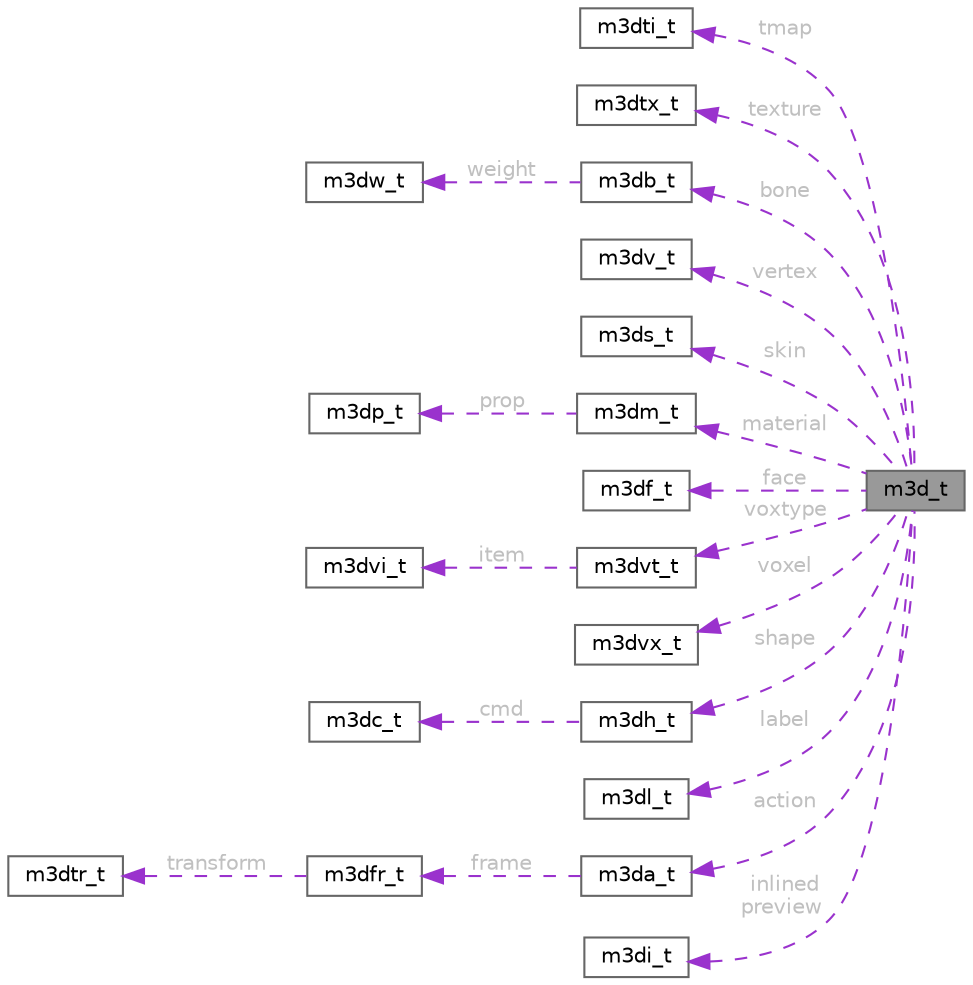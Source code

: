 digraph "m3d_t"
{
 // LATEX_PDF_SIZE
  bgcolor="transparent";
  edge [fontname=Helvetica,fontsize=10,labelfontname=Helvetica,labelfontsize=10];
  node [fontname=Helvetica,fontsize=10,shape=box,height=0.2,width=0.4];
  rankdir="LR";
  Node1 [id="Node000001",label="m3d_t",height=0.2,width=0.4,color="gray40", fillcolor="grey60", style="filled", fontcolor="black",tooltip=" "];
  Node2 -> Node1 [id="edge39_Node000001_Node000002",dir="back",color="darkorchid3",style="dashed",tooltip=" ",label=" tmap",fontcolor="grey" ];
  Node2 [id="Node000002",label="m3dti_t",height=0.2,width=0.4,color="gray40", fillcolor="white", style="filled",URL="$structm3dti__t.html",tooltip=" "];
  Node3 -> Node1 [id="edge40_Node000001_Node000003",dir="back",color="darkorchid3",style="dashed",tooltip=" ",label=" texture",fontcolor="grey" ];
  Node3 [id="Node000003",label="m3dtx_t",height=0.2,width=0.4,color="gray40", fillcolor="white", style="filled",URL="$structm3dtx__t.html",tooltip=" "];
  Node4 -> Node1 [id="edge41_Node000001_Node000004",dir="back",color="darkorchid3",style="dashed",tooltip=" ",label=" bone",fontcolor="grey" ];
  Node4 [id="Node000004",label="m3db_t",height=0.2,width=0.4,color="gray40", fillcolor="white", style="filled",URL="$structm3db__t.html",tooltip=" "];
  Node5 -> Node4 [id="edge42_Node000004_Node000005",dir="back",color="darkorchid3",style="dashed",tooltip=" ",label=" weight",fontcolor="grey" ];
  Node5 [id="Node000005",label="m3dw_t",height=0.2,width=0.4,color="gray40", fillcolor="white", style="filled",URL="$structm3dw__t.html",tooltip=" "];
  Node6 -> Node1 [id="edge43_Node000001_Node000006",dir="back",color="darkorchid3",style="dashed",tooltip=" ",label=" vertex",fontcolor="grey" ];
  Node6 [id="Node000006",label="m3dv_t",height=0.2,width=0.4,color="gray40", fillcolor="white", style="filled",URL="$structm3dv__t.html",tooltip=" "];
  Node7 -> Node1 [id="edge44_Node000001_Node000007",dir="back",color="darkorchid3",style="dashed",tooltip=" ",label=" skin",fontcolor="grey" ];
  Node7 [id="Node000007",label="m3ds_t",height=0.2,width=0.4,color="gray40", fillcolor="white", style="filled",URL="$structm3ds__t.html",tooltip=" "];
  Node8 -> Node1 [id="edge45_Node000001_Node000008",dir="back",color="darkorchid3",style="dashed",tooltip=" ",label=" material",fontcolor="grey" ];
  Node8 [id="Node000008",label="m3dm_t",height=0.2,width=0.4,color="gray40", fillcolor="white", style="filled",URL="$structm3dm__t.html",tooltip=" "];
  Node9 -> Node8 [id="edge46_Node000008_Node000009",dir="back",color="darkorchid3",style="dashed",tooltip=" ",label=" prop",fontcolor="grey" ];
  Node9 [id="Node000009",label="m3dp_t",height=0.2,width=0.4,color="gray40", fillcolor="white", style="filled",URL="$structm3dp__t.html",tooltip=" "];
  Node10 -> Node1 [id="edge47_Node000001_Node000010",dir="back",color="darkorchid3",style="dashed",tooltip=" ",label=" face",fontcolor="grey" ];
  Node10 [id="Node000010",label="m3df_t",height=0.2,width=0.4,color="gray40", fillcolor="white", style="filled",URL="$structm3df__t.html",tooltip=" "];
  Node11 -> Node1 [id="edge48_Node000001_Node000011",dir="back",color="darkorchid3",style="dashed",tooltip=" ",label=" voxtype",fontcolor="grey" ];
  Node11 [id="Node000011",label="m3dvt_t",height=0.2,width=0.4,color="gray40", fillcolor="white", style="filled",URL="$structm3dvt__t.html",tooltip=" "];
  Node12 -> Node11 [id="edge49_Node000011_Node000012",dir="back",color="darkorchid3",style="dashed",tooltip=" ",label=" item",fontcolor="grey" ];
  Node12 [id="Node000012",label="m3dvi_t",height=0.2,width=0.4,color="gray40", fillcolor="white", style="filled",URL="$structm3dvi__t.html",tooltip=" "];
  Node13 -> Node1 [id="edge50_Node000001_Node000013",dir="back",color="darkorchid3",style="dashed",tooltip=" ",label=" voxel",fontcolor="grey" ];
  Node13 [id="Node000013",label="m3dvx_t",height=0.2,width=0.4,color="gray40", fillcolor="white", style="filled",URL="$structm3dvx__t.html",tooltip=" "];
  Node14 -> Node1 [id="edge51_Node000001_Node000014",dir="back",color="darkorchid3",style="dashed",tooltip=" ",label=" shape",fontcolor="grey" ];
  Node14 [id="Node000014",label="m3dh_t",height=0.2,width=0.4,color="gray40", fillcolor="white", style="filled",URL="$structm3dh__t.html",tooltip=" "];
  Node15 -> Node14 [id="edge52_Node000014_Node000015",dir="back",color="darkorchid3",style="dashed",tooltip=" ",label=" cmd",fontcolor="grey" ];
  Node15 [id="Node000015",label="m3dc_t",height=0.2,width=0.4,color="gray40", fillcolor="white", style="filled",URL="$structm3dc__t.html",tooltip=" "];
  Node16 -> Node1 [id="edge53_Node000001_Node000016",dir="back",color="darkorchid3",style="dashed",tooltip=" ",label=" label",fontcolor="grey" ];
  Node16 [id="Node000016",label="m3dl_t",height=0.2,width=0.4,color="gray40", fillcolor="white", style="filled",URL="$structm3dl__t.html",tooltip=" "];
  Node17 -> Node1 [id="edge54_Node000001_Node000017",dir="back",color="darkorchid3",style="dashed",tooltip=" ",label=" action",fontcolor="grey" ];
  Node17 [id="Node000017",label="m3da_t",height=0.2,width=0.4,color="gray40", fillcolor="white", style="filled",URL="$structm3da__t.html",tooltip=" "];
  Node18 -> Node17 [id="edge55_Node000017_Node000018",dir="back",color="darkorchid3",style="dashed",tooltip=" ",label=" frame",fontcolor="grey" ];
  Node18 [id="Node000018",label="m3dfr_t",height=0.2,width=0.4,color="gray40", fillcolor="white", style="filled",URL="$structm3dfr__t.html",tooltip=" "];
  Node19 -> Node18 [id="edge56_Node000018_Node000019",dir="back",color="darkorchid3",style="dashed",tooltip=" ",label=" transform",fontcolor="grey" ];
  Node19 [id="Node000019",label="m3dtr_t",height=0.2,width=0.4,color="gray40", fillcolor="white", style="filled",URL="$structm3dtr__t.html",tooltip=" "];
  Node20 -> Node1 [id="edge57_Node000001_Node000020",dir="back",color="darkorchid3",style="dashed",tooltip=" ",label=" inlined\npreview",fontcolor="grey" ];
  Node20 [id="Node000020",label="m3di_t",height=0.2,width=0.4,color="gray40", fillcolor="white", style="filled",URL="$structm3di__t.html",tooltip=" "];
}
